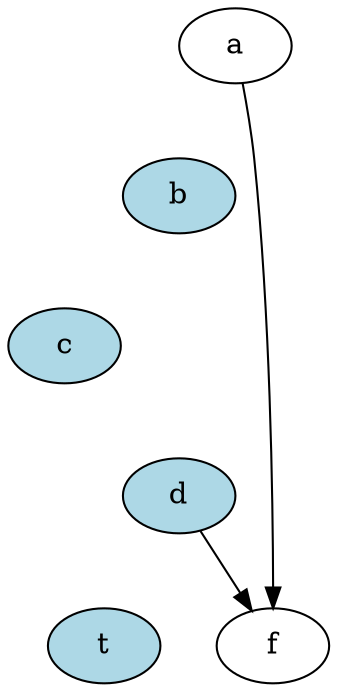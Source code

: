 digraph {
    a -> b [style = invis];
    a -> f;
    b -> c [style = invis];
    b -> d [style = invis];
    c -> t [style = invis];
    c -> d [style = invis];
    d -> t [style = invis];
    d -> f;

    b [style = filled, fillcolor = lightblue];
    c [style = filled, fillcolor = lightblue];
    d [style = filled, fillcolor = lightblue];
    t [style = filled, fillcolor = lightblue];
}
